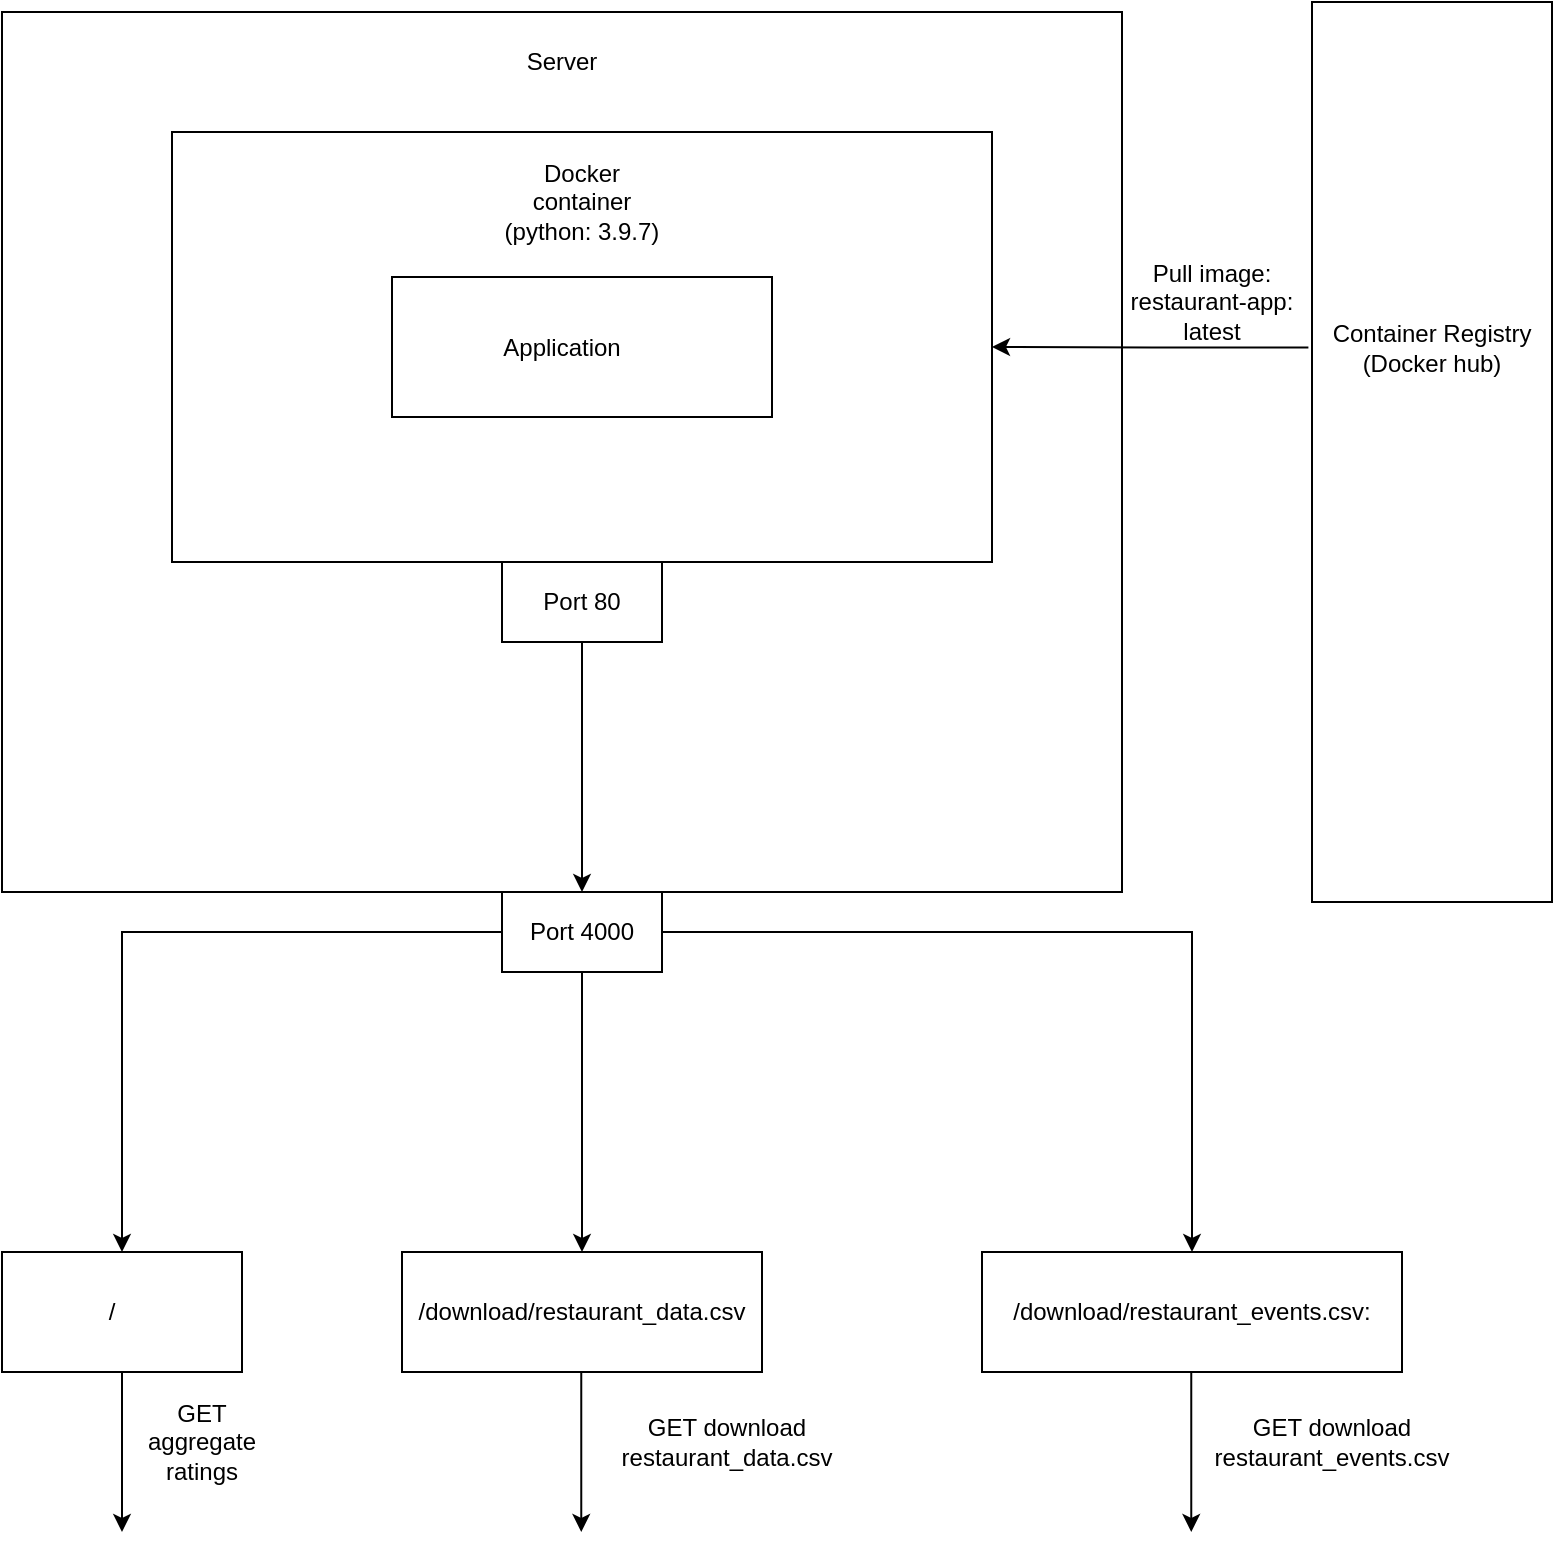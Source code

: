 <mxfile version="21.8.2" type="github">
  <diagram name="Page-1" id="NsikWuQgQzvI2flJo1Lz">
    <mxGraphModel dx="1509" dy="789" grid="1" gridSize="10" guides="1" tooltips="1" connect="1" arrows="1" fold="1" page="1" pageScale="1" pageWidth="827" pageHeight="1169" math="0" shadow="0">
      <root>
        <mxCell id="0" />
        <mxCell id="1" parent="0" />
        <mxCell id="g1QDwC85sD16Sms51a_H-2" value="" style="rounded=0;whiteSpace=wrap;html=1;rotation=-90;" parent="1" vertex="1">
          <mxGeometry x="530" y="200" width="450" height="120" as="geometry" />
        </mxCell>
        <mxCell id="g1QDwC85sD16Sms51a_H-3" value="Container Registry&lt;br&gt;(Docker hub)" style="text;html=1;strokeColor=none;fillColor=none;align=center;verticalAlign=middle;whiteSpace=wrap;rounded=0;" parent="1" vertex="1">
          <mxGeometry x="700" y="172.5" width="110" height="70" as="geometry" />
        </mxCell>
        <mxCell id="g1QDwC85sD16Sms51a_H-4" value="" style="rounded=0;whiteSpace=wrap;html=1;" parent="1" vertex="1">
          <mxGeometry x="40" y="40" width="560" height="440" as="geometry" />
        </mxCell>
        <mxCell id="g1QDwC85sD16Sms51a_H-7" value="" style="rounded=0;whiteSpace=wrap;html=1;" parent="1" vertex="1">
          <mxGeometry x="125" y="100" width="410" height="215" as="geometry" />
        </mxCell>
        <mxCell id="g1QDwC85sD16Sms51a_H-5" value="Docker container (python: 3.9.7)" style="text;html=1;strokeColor=none;fillColor=none;align=center;verticalAlign=middle;whiteSpace=wrap;rounded=0;" parent="1" vertex="1">
          <mxGeometry x="285" y="110" width="90" height="50" as="geometry" />
        </mxCell>
        <mxCell id="g1QDwC85sD16Sms51a_H-11" style="edgeStyle=orthogonalEdgeStyle;rounded=0;orthogonalLoop=1;jettySize=auto;html=1;exitX=0.616;exitY=-0.015;exitDx=0;exitDy=0;exitPerimeter=0;" parent="1" source="g1QDwC85sD16Sms51a_H-2" target="g1QDwC85sD16Sms51a_H-7" edge="1">
          <mxGeometry relative="1" as="geometry">
            <mxPoint x="680" y="208" as="sourcePoint" />
          </mxGeometry>
        </mxCell>
        <mxCell id="g1QDwC85sD16Sms51a_H-6" value="" style="rounded=0;whiteSpace=wrap;html=1;" parent="1" vertex="1">
          <mxGeometry x="235" y="172.5" width="190" height="70" as="geometry" />
        </mxCell>
        <mxCell id="g1QDwC85sD16Sms51a_H-8" value="Application" style="text;html=1;strokeColor=none;fillColor=none;align=center;verticalAlign=middle;whiteSpace=wrap;rounded=0;" parent="1" vertex="1">
          <mxGeometry x="290" y="192.5" width="60" height="30" as="geometry" />
        </mxCell>
        <mxCell id="g1QDwC85sD16Sms51a_H-9" value="Server" style="text;html=1;strokeColor=none;fillColor=none;align=center;verticalAlign=middle;whiteSpace=wrap;rounded=0;" parent="1" vertex="1">
          <mxGeometry x="290" y="50" width="60" height="30" as="geometry" />
        </mxCell>
        <mxCell id="g1QDwC85sD16Sms51a_H-13" value="Pull image:&lt;br&gt;restaurant-app: latest" style="text;html=1;strokeColor=none;fillColor=none;align=center;verticalAlign=middle;whiteSpace=wrap;rounded=0;" parent="1" vertex="1">
          <mxGeometry x="600" y="160" width="90" height="50" as="geometry" />
        </mxCell>
        <mxCell id="Ux_S10V8FB0lo7fHF2h9-1" value="" style="rounded=0;whiteSpace=wrap;html=1;" vertex="1" parent="1">
          <mxGeometry x="290" y="315" width="80" height="40" as="geometry" />
        </mxCell>
        <mxCell id="Ux_S10V8FB0lo7fHF2h9-2" value="Port 80" style="text;html=1;strokeColor=none;fillColor=none;align=center;verticalAlign=middle;whiteSpace=wrap;rounded=0;" vertex="1" parent="1">
          <mxGeometry x="300" y="320" width="60" height="30" as="geometry" />
        </mxCell>
        <mxCell id="Ux_S10V8FB0lo7fHF2h9-7" value="" style="group" vertex="1" connectable="0" parent="1">
          <mxGeometry x="290" y="480" width="80" height="40" as="geometry" />
        </mxCell>
        <mxCell id="Ux_S10V8FB0lo7fHF2h9-8" value="" style="rounded=0;whiteSpace=wrap;html=1;" vertex="1" parent="Ux_S10V8FB0lo7fHF2h9-7">
          <mxGeometry width="80" height="40" as="geometry" />
        </mxCell>
        <mxCell id="Ux_S10V8FB0lo7fHF2h9-9" value="Port 4000&lt;br&gt;" style="text;html=1;strokeColor=none;fillColor=none;align=center;verticalAlign=middle;whiteSpace=wrap;rounded=0;" vertex="1" parent="Ux_S10V8FB0lo7fHF2h9-7">
          <mxGeometry x="10" y="5" width="60" height="30" as="geometry" />
        </mxCell>
        <mxCell id="Ux_S10V8FB0lo7fHF2h9-10" value="" style="endArrow=classic;html=1;rounded=0;exitX=0.5;exitY=1;exitDx=0;exitDy=0;" edge="1" parent="1" source="Ux_S10V8FB0lo7fHF2h9-1">
          <mxGeometry width="50" height="50" relative="1" as="geometry">
            <mxPoint x="343.85" y="390" as="sourcePoint" />
            <mxPoint x="330.004" y="480" as="targetPoint" />
          </mxGeometry>
        </mxCell>
        <mxCell id="Ux_S10V8FB0lo7fHF2h9-12" value="" style="rounded=0;whiteSpace=wrap;html=1;" vertex="1" parent="1">
          <mxGeometry x="40" y="660" width="120" height="60" as="geometry" />
        </mxCell>
        <mxCell id="Ux_S10V8FB0lo7fHF2h9-14" value="/" style="text;html=1;strokeColor=none;fillColor=none;align=center;verticalAlign=middle;whiteSpace=wrap;rounded=0;" vertex="1" parent="1">
          <mxGeometry x="65" y="675" width="60" height="30" as="geometry" />
        </mxCell>
        <mxCell id="Ux_S10V8FB0lo7fHF2h9-18" value="" style="group" vertex="1" connectable="0" parent="1">
          <mxGeometry x="240" y="660" width="180" height="60" as="geometry" />
        </mxCell>
        <mxCell id="Ux_S10V8FB0lo7fHF2h9-11" value="" style="rounded=0;whiteSpace=wrap;html=1;" vertex="1" parent="Ux_S10V8FB0lo7fHF2h9-18">
          <mxGeometry width="180" height="60" as="geometry" />
        </mxCell>
        <mxCell id="Ux_S10V8FB0lo7fHF2h9-16" value="/download/restaurant_data.csv" style="text;html=1;strokeColor=none;fillColor=none;align=center;verticalAlign=middle;whiteSpace=wrap;rounded=0;" vertex="1" parent="Ux_S10V8FB0lo7fHF2h9-18">
          <mxGeometry x="60" y="15" width="60" height="30" as="geometry" />
        </mxCell>
        <mxCell id="Ux_S10V8FB0lo7fHF2h9-19" value="" style="group" vertex="1" connectable="0" parent="1">
          <mxGeometry x="530" y="660" width="210" height="60" as="geometry" />
        </mxCell>
        <mxCell id="Ux_S10V8FB0lo7fHF2h9-20" value="" style="rounded=0;whiteSpace=wrap;html=1;" vertex="1" parent="Ux_S10V8FB0lo7fHF2h9-19">
          <mxGeometry width="210" height="60" as="geometry" />
        </mxCell>
        <mxCell id="Ux_S10V8FB0lo7fHF2h9-21" value="/download/restaurant_events.csv:" style="text;html=1;strokeColor=none;fillColor=none;align=center;verticalAlign=middle;whiteSpace=wrap;rounded=0;" vertex="1" parent="Ux_S10V8FB0lo7fHF2h9-19">
          <mxGeometry x="75" y="15" width="60" height="30" as="geometry" />
        </mxCell>
        <mxCell id="Ux_S10V8FB0lo7fHF2h9-23" value="" style="endArrow=classic;html=1;rounded=0;entryX=0.5;entryY=0;entryDx=0;entryDy=0;exitX=0;exitY=0.5;exitDx=0;exitDy=0;" edge="1" parent="1" source="Ux_S10V8FB0lo7fHF2h9-8" target="Ux_S10V8FB0lo7fHF2h9-12">
          <mxGeometry width="50" height="50" relative="1" as="geometry">
            <mxPoint x="290" y="650" as="sourcePoint" />
            <mxPoint x="340" y="600" as="targetPoint" />
            <Array as="points">
              <mxPoint x="100" y="500" />
            </Array>
          </mxGeometry>
        </mxCell>
        <mxCell id="Ux_S10V8FB0lo7fHF2h9-24" value="" style="endArrow=classic;html=1;rounded=0;entryX=0.5;entryY=0;entryDx=0;entryDy=0;" edge="1" parent="1" target="Ux_S10V8FB0lo7fHF2h9-11">
          <mxGeometry width="50" height="50" relative="1" as="geometry">
            <mxPoint x="330" y="520" as="sourcePoint" />
            <mxPoint x="340" y="600" as="targetPoint" />
          </mxGeometry>
        </mxCell>
        <mxCell id="Ux_S10V8FB0lo7fHF2h9-25" value="" style="endArrow=classic;html=1;rounded=0;exitX=1;exitY=0.5;exitDx=0;exitDy=0;entryX=0.5;entryY=0;entryDx=0;entryDy=0;" edge="1" parent="1" source="Ux_S10V8FB0lo7fHF2h9-8" target="Ux_S10V8FB0lo7fHF2h9-20">
          <mxGeometry width="50" height="50" relative="1" as="geometry">
            <mxPoint x="290" y="650" as="sourcePoint" />
            <mxPoint x="340" y="600" as="targetPoint" />
            <Array as="points">
              <mxPoint x="635" y="500" />
            </Array>
          </mxGeometry>
        </mxCell>
        <mxCell id="Ux_S10V8FB0lo7fHF2h9-26" value="GET aggregate ratings" style="text;html=1;strokeColor=none;fillColor=none;align=center;verticalAlign=middle;whiteSpace=wrap;rounded=0;" vertex="1" parent="1">
          <mxGeometry x="110" y="740" width="60" height="30" as="geometry" />
        </mxCell>
        <mxCell id="Ux_S10V8FB0lo7fHF2h9-27" value="GET download restaurant_data.csv" style="text;html=1;strokeColor=none;fillColor=none;align=center;verticalAlign=middle;whiteSpace=wrap;rounded=0;" vertex="1" parent="1">
          <mxGeometry x="360" y="730" width="85" height="50" as="geometry" />
        </mxCell>
        <mxCell id="Ux_S10V8FB0lo7fHF2h9-28" value="GET download restaurant_events.csv" style="text;html=1;strokeColor=none;fillColor=none;align=center;verticalAlign=middle;whiteSpace=wrap;rounded=0;" vertex="1" parent="1">
          <mxGeometry x="670" y="735" width="70" height="40" as="geometry" />
        </mxCell>
        <mxCell id="Ux_S10V8FB0lo7fHF2h9-29" value="" style="endArrow=classic;html=1;rounded=0;exitX=0.5;exitY=1;exitDx=0;exitDy=0;" edge="1" parent="1" source="Ux_S10V8FB0lo7fHF2h9-12">
          <mxGeometry width="50" height="50" relative="1" as="geometry">
            <mxPoint x="370" y="640" as="sourcePoint" />
            <mxPoint x="100" y="800" as="targetPoint" />
          </mxGeometry>
        </mxCell>
        <mxCell id="Ux_S10V8FB0lo7fHF2h9-30" value="" style="endArrow=classic;html=1;rounded=0;exitX=0.5;exitY=1;exitDx=0;exitDy=0;" edge="1" parent="1">
          <mxGeometry width="50" height="50" relative="1" as="geometry">
            <mxPoint x="329.63" y="720" as="sourcePoint" />
            <mxPoint x="329.63" y="800" as="targetPoint" />
          </mxGeometry>
        </mxCell>
        <mxCell id="Ux_S10V8FB0lo7fHF2h9-31" value="" style="endArrow=classic;html=1;rounded=0;exitX=0.5;exitY=1;exitDx=0;exitDy=0;" edge="1" parent="1">
          <mxGeometry width="50" height="50" relative="1" as="geometry">
            <mxPoint x="634.63" y="720" as="sourcePoint" />
            <mxPoint x="634.63" y="800" as="targetPoint" />
          </mxGeometry>
        </mxCell>
      </root>
    </mxGraphModel>
  </diagram>
</mxfile>

